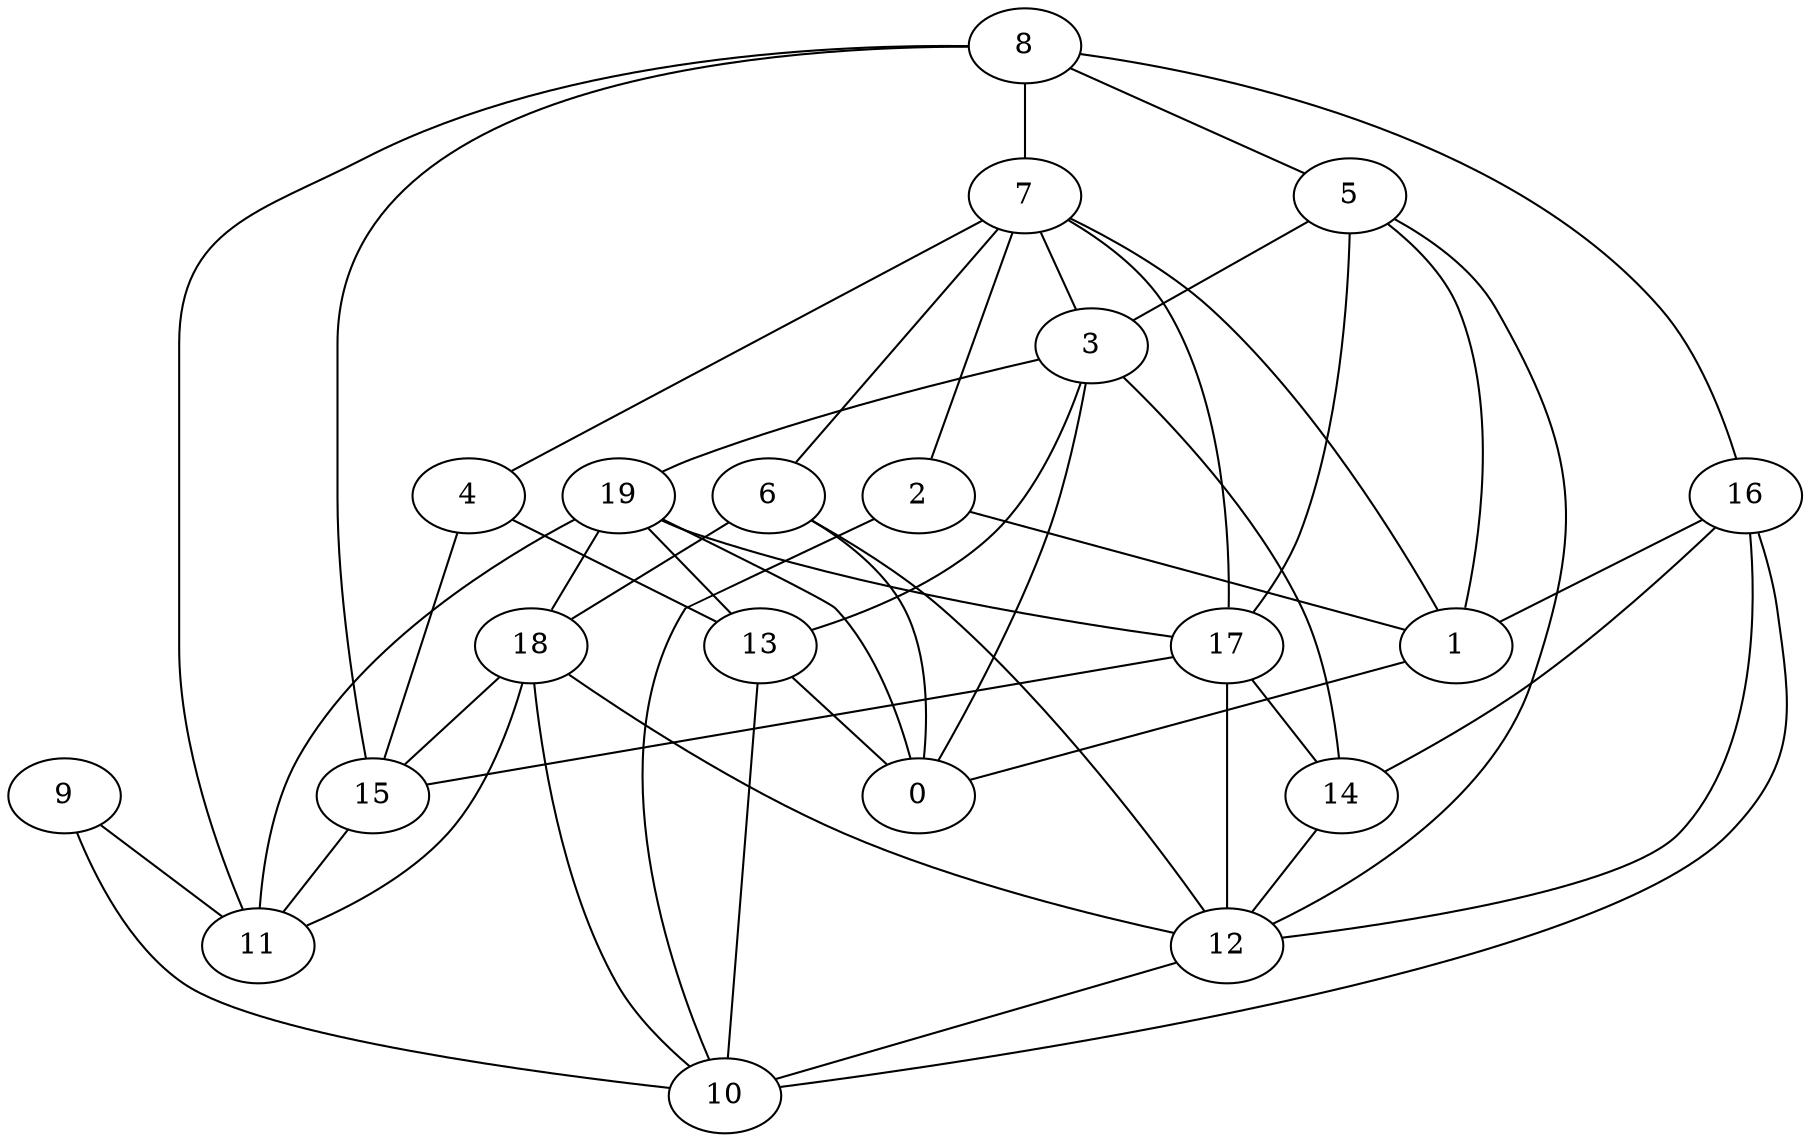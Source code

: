 digraph GG_graph {

subgraph G_graph {
edge [color = black]
"8" -> "11" [dir = none]
"8" -> "16" [dir = none]
"8" -> "15" [dir = none]
"8" -> "7" [dir = none]
"8" -> "5" [dir = none]
"4" -> "13" [dir = none]
"4" -> "15" [dir = none]
"18" -> "15" [dir = none]
"18" -> "12" [dir = none]
"18" -> "11" [dir = none]
"5" -> "1" [dir = none]
"5" -> "3" [dir = none]
"5" -> "12" [dir = none]
"12" -> "10" [dir = none]
"2" -> "1" [dir = none]
"2" -> "10" [dir = none]
"6" -> "12" [dir = none]
"19" -> "17" [dir = none]
"19" -> "0" [dir = none]
"19" -> "13" [dir = none]
"7" -> "4" [dir = none]
"7" -> "17" [dir = none]
"7" -> "3" [dir = none]
"7" -> "1" [dir = none]
"7" -> "6" [dir = none]
"17" -> "12" [dir = none]
"17" -> "14" [dir = none]
"17" -> "15" [dir = none]
"9" -> "11" [dir = none]
"9" -> "10" [dir = none]
"3" -> "19" [dir = none]
"3" -> "14" [dir = none]
"16" -> "14" [dir = none]
"16" -> "12" [dir = none]
"16" -> "10" [dir = none]
"16" -> "1" [dir = none]
"13" -> "0" [dir = none]
"13" -> "10" [dir = none]
"5" -> "17" [dir = none]
"6" -> "0" [dir = none]
"18" -> "10" [dir = none]
"7" -> "2" [dir = none]
"1" -> "0" [dir = none]
"3" -> "13" [dir = none]
"15" -> "11" [dir = none]
"3" -> "0" [dir = none]
"19" -> "11" [dir = none]
"6" -> "18" [dir = none]
"14" -> "12" [dir = none]
"19" -> "18" [dir = none]
}

}
